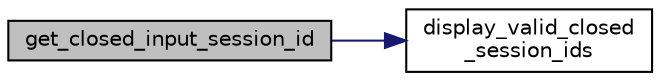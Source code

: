 digraph "get_closed_input_session_id"
{
 // LATEX_PDF_SIZE
  edge [fontname="Helvetica",fontsize="10",labelfontname="Helvetica",labelfontsize="10"];
  node [fontname="Helvetica",fontsize="10",shape=record];
  rankdir="LR";
  Node1 [label="get_closed_input_session_id",height=0.2,width=0.4,color="black", fillcolor="grey75", style="filled", fontcolor="black",tooltip=" "];
  Node1 -> Node2 [color="midnightblue",fontsize="10",style="solid"];
  Node2 [label="display_valid_closed\l_session_ids",height=0.2,width=0.4,color="black", fillcolor="white", style="filled",URL="$qcarcam__test__menu_8cpp.html#aaa9897b45f9e549958e87ac7bc3945b8",tooltip=" "];
}
